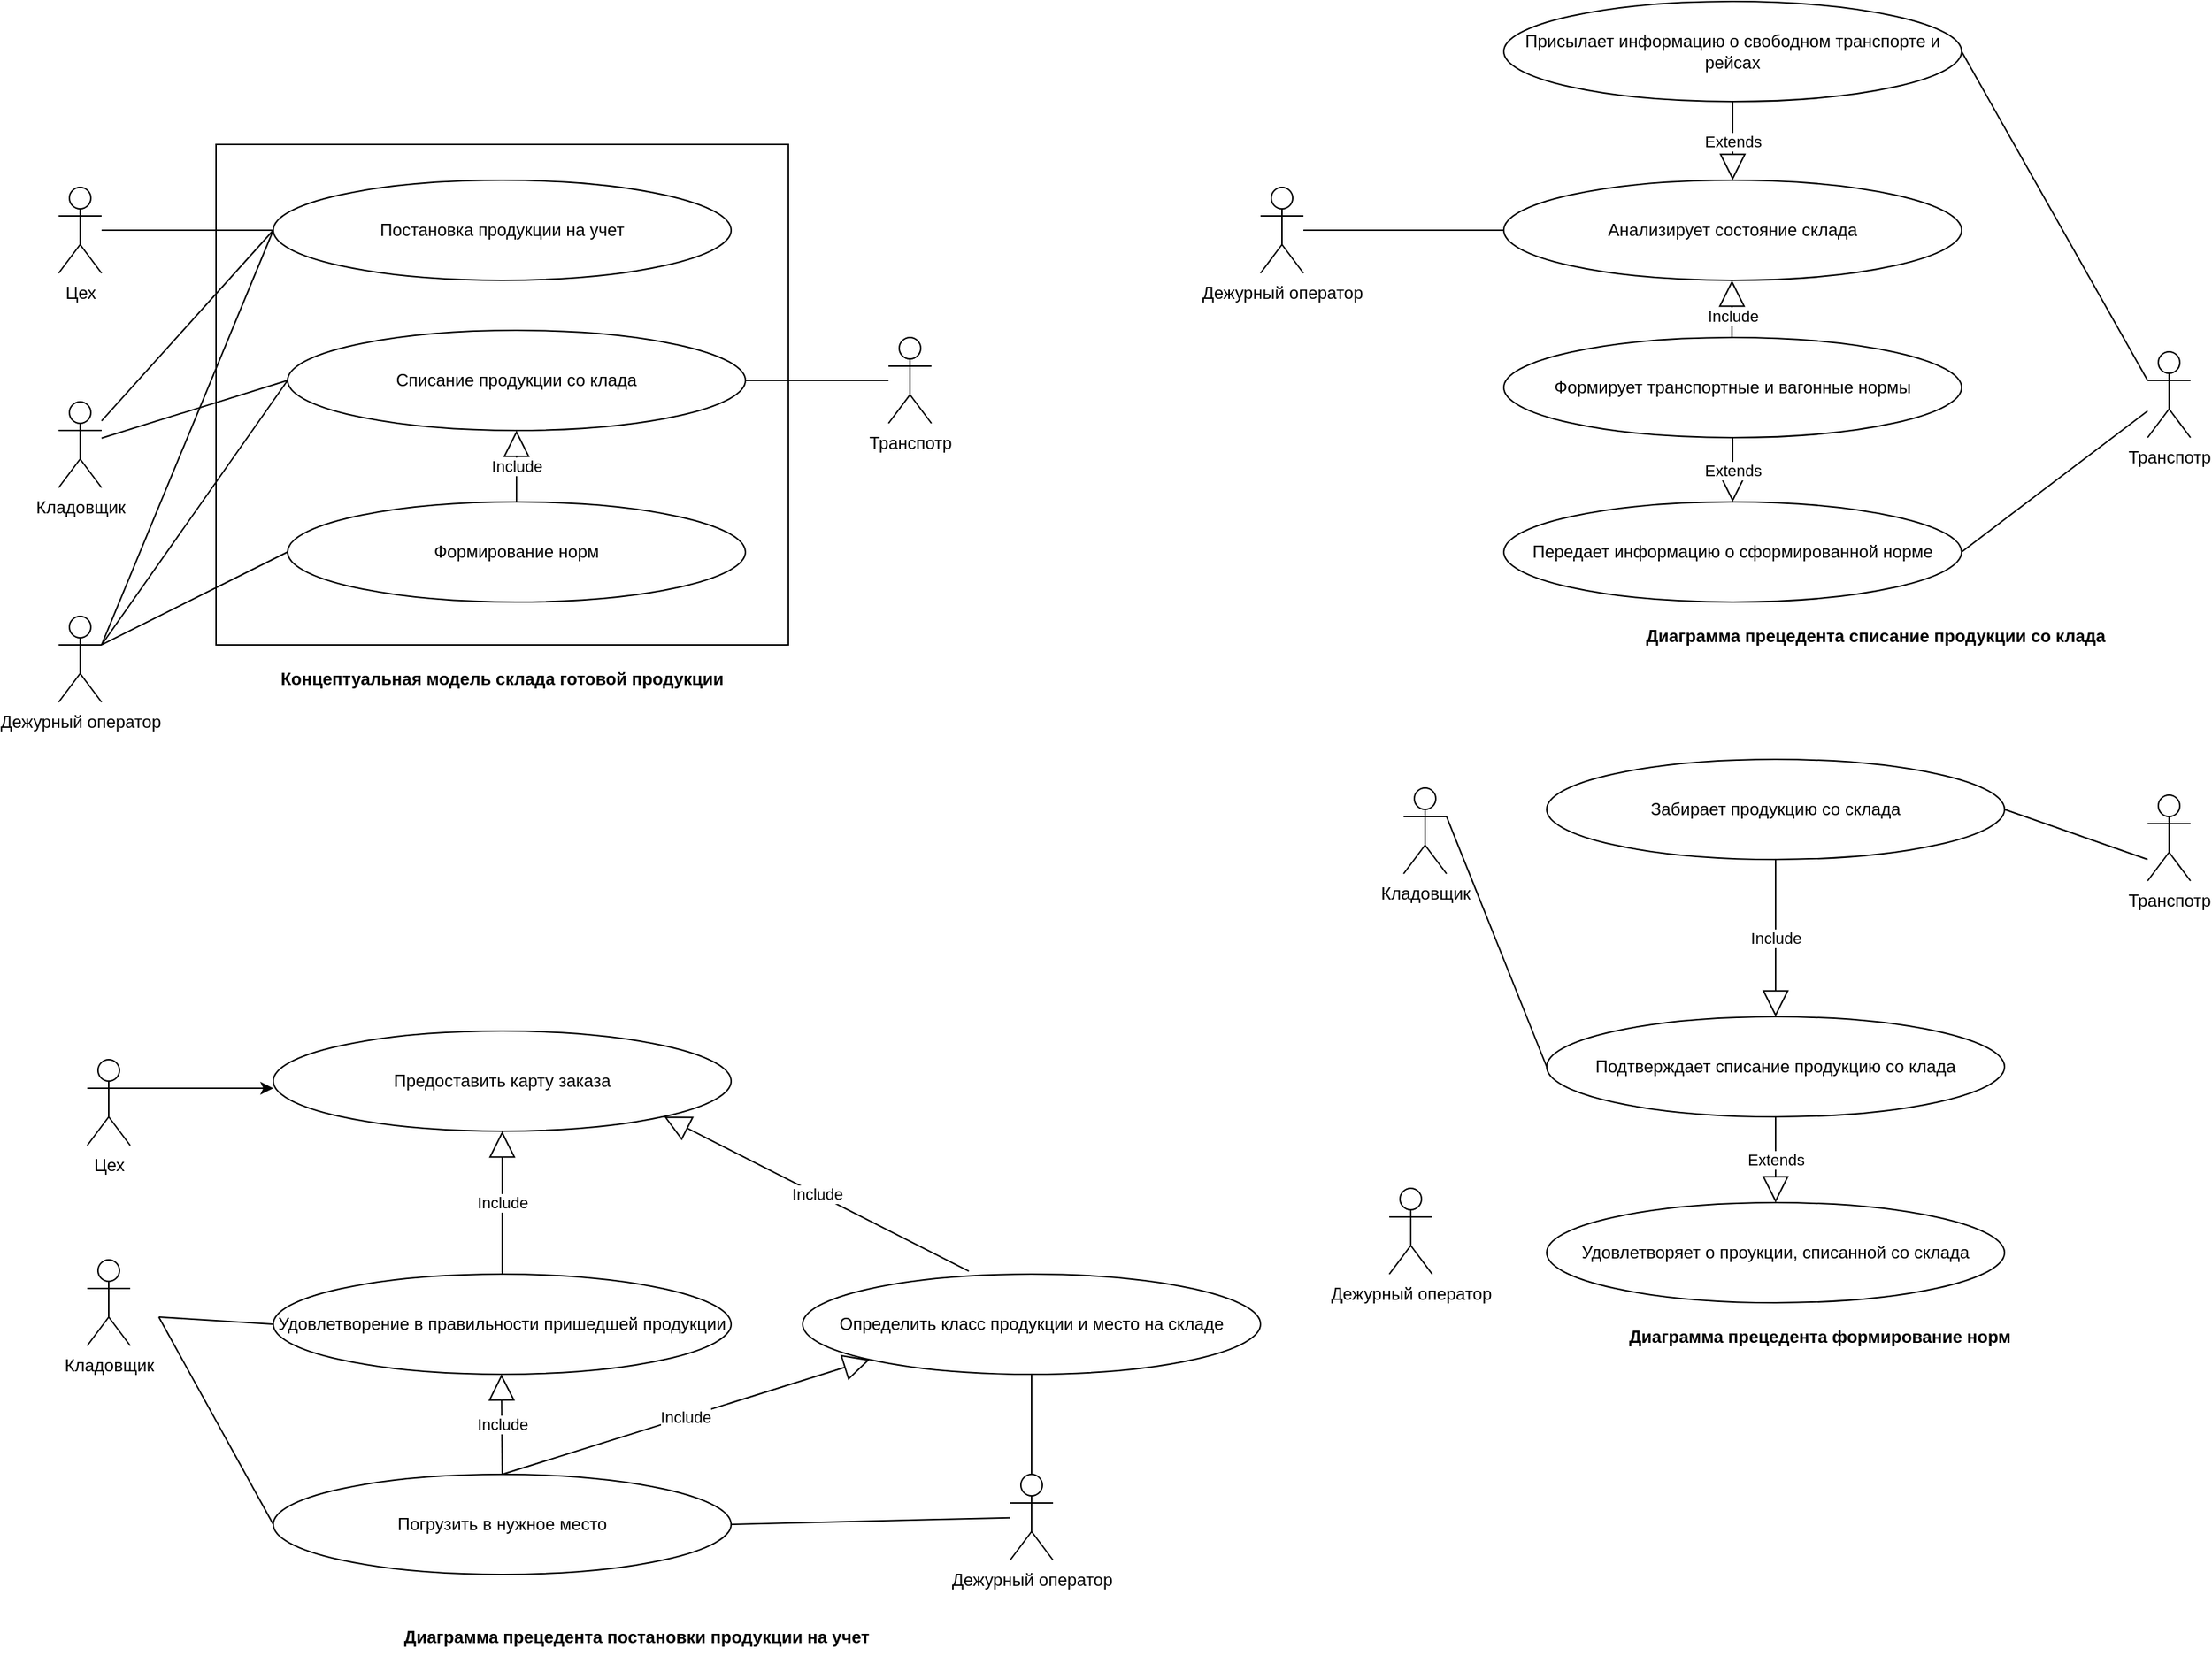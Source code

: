 <mxfile version="16.0.3" type="device"><diagram id="WcFfhF3n2BjhmwX2owpd" name="Page-1"><mxGraphModel dx="911" dy="501" grid="1" gridSize="10" guides="1" tooltips="1" connect="1" arrows="1" fold="1" page="1" pageScale="1" pageWidth="827" pageHeight="1169" math="0" shadow="0"><root><mxCell id="0"/><mxCell id="1" parent="0"/><mxCell id="-aK577SMSrwlZLm9n3Nq-2" value="Цех" style="shape=umlActor;verticalLabelPosition=bottom;verticalAlign=top;html=1;" vertex="1" parent="1"><mxGeometry x="50" y="130" width="30" height="60" as="geometry"/></mxCell><mxCell id="-aK577SMSrwlZLm9n3Nq-4" value="Кладовщик" style="shape=umlActor;verticalLabelPosition=bottom;verticalAlign=top;html=1;" vertex="1" parent="1"><mxGeometry x="50" y="280" width="30" height="60" as="geometry"/></mxCell><mxCell id="-aK577SMSrwlZLm9n3Nq-5" value="Дежурный оператор" style="shape=umlActor;verticalLabelPosition=bottom;verticalAlign=top;html=1;" vertex="1" parent="1"><mxGeometry x="50" y="430" width="30" height="60" as="geometry"/></mxCell><mxCell id="-aK577SMSrwlZLm9n3Nq-6" value="Транспотр" style="shape=umlActor;verticalLabelPosition=bottom;verticalAlign=top;html=1;" vertex="1" parent="1"><mxGeometry x="630" y="235" width="30" height="60" as="geometry"/></mxCell><mxCell id="-aK577SMSrwlZLm9n3Nq-7" value="" style="html=1;" vertex="1" parent="1"><mxGeometry x="160" y="100" width="400" height="350" as="geometry"/></mxCell><mxCell id="-aK577SMSrwlZLm9n3Nq-9" value="Постановка продукции на учет " style="ellipse;whiteSpace=wrap;html=1;" vertex="1" parent="1"><mxGeometry x="200" y="125" width="320" height="70" as="geometry"/></mxCell><mxCell id="-aK577SMSrwlZLm9n3Nq-12" value="Формирование норм" style="ellipse;whiteSpace=wrap;html=1;" vertex="1" parent="1"><mxGeometry x="210" y="350" width="320" height="70" as="geometry"/></mxCell><mxCell id="-aK577SMSrwlZLm9n3Nq-13" value="Списание продукции со клада" style="ellipse;whiteSpace=wrap;html=1;" vertex="1" parent="1"><mxGeometry x="210" y="230" width="320" height="70" as="geometry"/></mxCell><mxCell id="-aK577SMSrwlZLm9n3Nq-16" value="" style="endArrow=none;html=1;rounded=0;entryX=0;entryY=0.5;entryDx=0;entryDy=0;" edge="1" parent="1" source="-aK577SMSrwlZLm9n3Nq-2" target="-aK577SMSrwlZLm9n3Nq-9"><mxGeometry width="50" height="50" relative="1" as="geometry"><mxPoint x="390" y="410" as="sourcePoint"/><mxPoint x="440" y="360" as="targetPoint"/></mxGeometry></mxCell><mxCell id="-aK577SMSrwlZLm9n3Nq-17" value="" style="endArrow=none;html=1;rounded=0;entryX=0;entryY=0.5;entryDx=0;entryDy=0;" edge="1" parent="1" source="-aK577SMSrwlZLm9n3Nq-4" target="-aK577SMSrwlZLm9n3Nq-9"><mxGeometry width="50" height="50" relative="1" as="geometry"><mxPoint x="90" y="170" as="sourcePoint"/><mxPoint x="210" y="170" as="targetPoint"/></mxGeometry></mxCell><mxCell id="-aK577SMSrwlZLm9n3Nq-18" value="" style="endArrow=none;html=1;rounded=0;exitX=1;exitY=0.333;exitDx=0;exitDy=0;exitPerimeter=0;" edge="1" parent="1" source="-aK577SMSrwlZLm9n3Nq-5"><mxGeometry width="50" height="50" relative="1" as="geometry"><mxPoint x="90" y="303.333" as="sourcePoint"/><mxPoint x="200" y="160" as="targetPoint"/></mxGeometry></mxCell><mxCell id="-aK577SMSrwlZLm9n3Nq-20" value="" style="endArrow=none;html=1;rounded=0;entryX=0;entryY=0.5;entryDx=0;entryDy=0;exitX=1;exitY=0.333;exitDx=0;exitDy=0;exitPerimeter=0;" edge="1" parent="1" source="-aK577SMSrwlZLm9n3Nq-5" target="-aK577SMSrwlZLm9n3Nq-12"><mxGeometry width="50" height="50" relative="1" as="geometry"><mxPoint x="110" y="323.333" as="sourcePoint"/><mxPoint x="230" y="190" as="targetPoint"/></mxGeometry></mxCell><mxCell id="-aK577SMSrwlZLm9n3Nq-21" value="" style="endArrow=none;html=1;rounded=0;entryX=0;entryY=0.5;entryDx=0;entryDy=0;" edge="1" parent="1" target="-aK577SMSrwlZLm9n3Nq-13"><mxGeometry width="50" height="50" relative="1" as="geometry"><mxPoint x="80" y="450" as="sourcePoint"/><mxPoint x="210" y="385" as="targetPoint"/></mxGeometry></mxCell><mxCell id="-aK577SMSrwlZLm9n3Nq-23" value="" style="endArrow=none;html=1;rounded=0;exitX=1;exitY=0.5;exitDx=0;exitDy=0;" edge="1" parent="1" source="-aK577SMSrwlZLm9n3Nq-13" target="-aK577SMSrwlZLm9n3Nq-6"><mxGeometry width="50" height="50" relative="1" as="geometry"><mxPoint x="390" y="440" as="sourcePoint"/><mxPoint x="440" y="390" as="targetPoint"/></mxGeometry></mxCell><mxCell id="-aK577SMSrwlZLm9n3Nq-24" value="Предоставить карту заказа" style="ellipse;whiteSpace=wrap;html=1;" vertex="1" parent="1"><mxGeometry x="200" y="720" width="320" height="70" as="geometry"/></mxCell><mxCell id="-aK577SMSrwlZLm9n3Nq-25" value="" style="endArrow=none;html=1;rounded=0;entryX=0;entryY=0.5;entryDx=0;entryDy=0;" edge="1" parent="1" source="-aK577SMSrwlZLm9n3Nq-4" target="-aK577SMSrwlZLm9n3Nq-13"><mxGeometry width="50" height="50" relative="1" as="geometry"><mxPoint x="90" y="303.333" as="sourcePoint"/><mxPoint x="210" y="170" as="targetPoint"/></mxGeometry></mxCell><mxCell id="-aK577SMSrwlZLm9n3Nq-29" style="edgeStyle=orthogonalEdgeStyle;rounded=0;orthogonalLoop=1;jettySize=auto;html=1;exitX=1;exitY=0.333;exitDx=0;exitDy=0;exitPerimeter=0;" edge="1" parent="1" source="-aK577SMSrwlZLm9n3Nq-26"><mxGeometry relative="1" as="geometry"><mxPoint x="200" y="760" as="targetPoint"/></mxGeometry></mxCell><mxCell id="-aK577SMSrwlZLm9n3Nq-26" value="Цех" style="shape=umlActor;verticalLabelPosition=bottom;verticalAlign=top;html=1;" vertex="1" parent="1"><mxGeometry x="70" y="740" width="30" height="60" as="geometry"/></mxCell><mxCell id="-aK577SMSrwlZLm9n3Nq-30" value="Кладовщик" style="shape=umlActor;verticalLabelPosition=bottom;verticalAlign=top;html=1;" vertex="1" parent="1"><mxGeometry x="70" y="880" width="30" height="60" as="geometry"/></mxCell><mxCell id="-aK577SMSrwlZLm9n3Nq-31" value="Удовлетворение в правильности пришедшей продукции" style="ellipse;whiteSpace=wrap;html=1;" vertex="1" parent="1"><mxGeometry x="200" y="890" width="320" height="70" as="geometry"/></mxCell><mxCell id="-aK577SMSrwlZLm9n3Nq-32" value="Include" style="endArrow=block;endSize=16;endFill=0;html=1;rounded=0;entryX=0.5;entryY=1;entryDx=0;entryDy=0;exitX=0.5;exitY=0;exitDx=0;exitDy=0;" edge="1" parent="1" source="-aK577SMSrwlZLm9n3Nq-31" target="-aK577SMSrwlZLm9n3Nq-24"><mxGeometry width="160" relative="1" as="geometry"><mxPoint x="410" y="840" as="sourcePoint"/><mxPoint x="450" y="680" as="targetPoint"/></mxGeometry></mxCell><mxCell id="-aK577SMSrwlZLm9n3Nq-33" value="Определить класс продукции и место на складе" style="ellipse;whiteSpace=wrap;html=1;" vertex="1" parent="1"><mxGeometry x="570" y="890" width="320" height="70" as="geometry"/></mxCell><mxCell id="-aK577SMSrwlZLm9n3Nq-34" value="Include" style="endArrow=block;endSize=16;endFill=0;html=1;rounded=0;entryX=1;entryY=1;entryDx=0;entryDy=0;exitX=0.363;exitY=-0.029;exitDx=0;exitDy=0;exitPerimeter=0;" edge="1" parent="1" source="-aK577SMSrwlZLm9n3Nq-33" target="-aK577SMSrwlZLm9n3Nq-24"><mxGeometry width="160" relative="1" as="geometry"><mxPoint x="370" y="900" as="sourcePoint"/><mxPoint x="370" y="800" as="targetPoint"/></mxGeometry></mxCell><mxCell id="-aK577SMSrwlZLm9n3Nq-35" value="Погрузить в нужное место" style="ellipse;whiteSpace=wrap;html=1;" vertex="1" parent="1"><mxGeometry x="200" y="1030" width="320" height="70" as="geometry"/></mxCell><mxCell id="-aK577SMSrwlZLm9n3Nq-36" value="Include" style="endArrow=block;endSize=16;endFill=0;html=1;rounded=0;entryX=0.5;entryY=1;entryDx=0;entryDy=0;" edge="1" parent="1"><mxGeometry width="160" relative="1" as="geometry"><mxPoint x="360" y="1030" as="sourcePoint"/><mxPoint x="359.5" y="960" as="targetPoint"/></mxGeometry></mxCell><mxCell id="-aK577SMSrwlZLm9n3Nq-37" value="Include" style="endArrow=block;endSize=16;endFill=0;html=1;rounded=0;entryX=0;entryY=1;entryDx=0;entryDy=0;exitX=0.5;exitY=0;exitDx=0;exitDy=0;" edge="1" parent="1" source="-aK577SMSrwlZLm9n3Nq-35" target="-aK577SMSrwlZLm9n3Nq-33"><mxGeometry width="160" relative="1" as="geometry"><mxPoint x="370" y="1040" as="sourcePoint"/><mxPoint x="369.5" y="970" as="targetPoint"/></mxGeometry></mxCell><mxCell id="-aK577SMSrwlZLm9n3Nq-38" value="Дежурный оператор" style="shape=umlActor;verticalLabelPosition=bottom;verticalAlign=top;html=1;" vertex="1" parent="1"><mxGeometry x="715" y="1030" width="30" height="60" as="geometry"/></mxCell><mxCell id="-aK577SMSrwlZLm9n3Nq-39" value="" style="endArrow=none;html=1;rounded=0;entryX=0;entryY=0.5;entryDx=0;entryDy=0;" edge="1" parent="1" target="-aK577SMSrwlZLm9n3Nq-31"><mxGeometry width="50" height="50" relative="1" as="geometry"><mxPoint x="120" y="920" as="sourcePoint"/><mxPoint x="220" y="535" as="targetPoint"/></mxGeometry></mxCell><mxCell id="-aK577SMSrwlZLm9n3Nq-40" value="" style="endArrow=none;html=1;rounded=0;entryX=0;entryY=0.5;entryDx=0;entryDy=0;" edge="1" parent="1" target="-aK577SMSrwlZLm9n3Nq-35"><mxGeometry width="50" height="50" relative="1" as="geometry"><mxPoint x="120" y="920" as="sourcePoint"/><mxPoint x="210" y="935" as="targetPoint"/></mxGeometry></mxCell><mxCell id="-aK577SMSrwlZLm9n3Nq-41" value="" style="endArrow=none;html=1;rounded=0;entryX=0.5;entryY=1;entryDx=0;entryDy=0;" edge="1" parent="1" source="-aK577SMSrwlZLm9n3Nq-38" target="-aK577SMSrwlZLm9n3Nq-33"><mxGeometry width="50" height="50" relative="1" as="geometry"><mxPoint x="130" y="930" as="sourcePoint"/><mxPoint x="210" y="1075" as="targetPoint"/></mxGeometry></mxCell><mxCell id="-aK577SMSrwlZLm9n3Nq-42" value="" style="endArrow=none;html=1;rounded=0;entryX=1;entryY=0.5;entryDx=0;entryDy=0;" edge="1" parent="1" source="-aK577SMSrwlZLm9n3Nq-38" target="-aK577SMSrwlZLm9n3Nq-35"><mxGeometry width="50" height="50" relative="1" as="geometry"><mxPoint x="720" y="1065" as="sourcePoint"/><mxPoint x="900" y="935" as="targetPoint"/></mxGeometry></mxCell><mxCell id="-aK577SMSrwlZLm9n3Nq-44" value="Анализирует состояние склада" style="ellipse;whiteSpace=wrap;html=1;" vertex="1" parent="1"><mxGeometry x="1060" y="125" width="320" height="70" as="geometry"/></mxCell><mxCell id="-aK577SMSrwlZLm9n3Nq-45" value="Дежурный оператор" style="shape=umlActor;verticalLabelPosition=bottom;verticalAlign=top;html=1;" vertex="1" parent="1"><mxGeometry x="890" y="130" width="30" height="60" as="geometry"/></mxCell><mxCell id="-aK577SMSrwlZLm9n3Nq-46" value="Include" style="endArrow=block;endSize=16;endFill=0;html=1;rounded=0;entryX=0.5;entryY=1;entryDx=0;entryDy=0;exitX=0.5;exitY=0;exitDx=0;exitDy=0;" edge="1" parent="1" source="-aK577SMSrwlZLm9n3Nq-12" target="-aK577SMSrwlZLm9n3Nq-13"><mxGeometry width="160" relative="1" as="geometry"><mxPoint x="370" y="900" as="sourcePoint"/><mxPoint x="370" y="800" as="targetPoint"/></mxGeometry></mxCell><mxCell id="-aK577SMSrwlZLm9n3Nq-47" value="" style="endArrow=none;html=1;rounded=0;entryX=0;entryY=0.5;entryDx=0;entryDy=0;" edge="1" parent="1" target="-aK577SMSrwlZLm9n3Nq-44"><mxGeometry width="50" height="50" relative="1" as="geometry"><mxPoint x="920" y="160" as="sourcePoint"/><mxPoint x="640" y="275" as="targetPoint"/></mxGeometry></mxCell><mxCell id="-aK577SMSrwlZLm9n3Nq-48" value="Include" style="endArrow=block;endSize=16;endFill=0;html=1;rounded=0;entryX=0.5;entryY=1;entryDx=0;entryDy=0;exitX=0.5;exitY=0;exitDx=0;exitDy=0;" edge="1" parent="1"><mxGeometry width="160" relative="1" as="geometry"><mxPoint x="1219.5" y="245" as="sourcePoint"/><mxPoint x="1219.5" y="195" as="targetPoint"/></mxGeometry></mxCell><mxCell id="-aK577SMSrwlZLm9n3Nq-50" value="Формирует транспортные и вагонные нормы" style="ellipse;whiteSpace=wrap;html=1;" vertex="1" parent="1"><mxGeometry x="1060" y="235" width="320" height="70" as="geometry"/></mxCell><mxCell id="-aK577SMSrwlZLm9n3Nq-51" value="Передает информацию о сформированной норме" style="ellipse;whiteSpace=wrap;html=1;" vertex="1" parent="1"><mxGeometry x="1060" y="350" width="320" height="70" as="geometry"/></mxCell><mxCell id="-aK577SMSrwlZLm9n3Nq-52" value="Extends" style="endArrow=block;endSize=16;endFill=0;html=1;rounded=0;exitX=0.5;exitY=1;exitDx=0;exitDy=0;" edge="1" parent="1" source="-aK577SMSrwlZLm9n3Nq-50" target="-aK577SMSrwlZLm9n3Nq-51"><mxGeometry width="160" relative="1" as="geometry"><mxPoint x="840" y="500" as="sourcePoint"/><mxPoint x="1000" y="500" as="targetPoint"/></mxGeometry></mxCell><mxCell id="-aK577SMSrwlZLm9n3Nq-53" value="Транспотр" style="shape=umlActor;verticalLabelPosition=bottom;verticalAlign=top;html=1;" vertex="1" parent="1"><mxGeometry x="1510" y="245" width="30" height="60" as="geometry"/></mxCell><mxCell id="-aK577SMSrwlZLm9n3Nq-54" value="" style="endArrow=none;html=1;rounded=0;exitX=1;exitY=0.5;exitDx=0;exitDy=0;" edge="1" parent="1" source="-aK577SMSrwlZLm9n3Nq-51" target="-aK577SMSrwlZLm9n3Nq-53"><mxGeometry width="50" height="50" relative="1" as="geometry"><mxPoint x="540" y="275" as="sourcePoint"/><mxPoint x="640" y="275" as="targetPoint"/></mxGeometry></mxCell><mxCell id="-aK577SMSrwlZLm9n3Nq-55" value="Дежурный оператор" style="shape=umlActor;verticalLabelPosition=bottom;verticalAlign=top;html=1;" vertex="1" parent="1"><mxGeometry x="980" y="830" width="30" height="60" as="geometry"/></mxCell><mxCell id="-aK577SMSrwlZLm9n3Nq-56" value="Кладовщик" style="shape=umlActor;verticalLabelPosition=bottom;verticalAlign=top;html=1;" vertex="1" parent="1"><mxGeometry x="990" y="550" width="30" height="60" as="geometry"/></mxCell><mxCell id="-aK577SMSrwlZLm9n3Nq-59" value="Транспотр" style="shape=umlActor;verticalLabelPosition=bottom;verticalAlign=top;html=1;" vertex="1" parent="1"><mxGeometry x="1510" y="555" width="30" height="60" as="geometry"/></mxCell><mxCell id="-aK577SMSrwlZLm9n3Nq-60" value="" style="endArrow=none;html=1;rounded=0;exitX=1;exitY=0.5;exitDx=0;exitDy=0;" edge="1" parent="1" source="-aK577SMSrwlZLm9n3Nq-63"><mxGeometry width="50" height="50" relative="1" as="geometry"><mxPoint x="1460" y="670" as="sourcePoint"/><mxPoint x="1510" y="600" as="targetPoint"/></mxGeometry></mxCell><mxCell id="-aK577SMSrwlZLm9n3Nq-61" value="Подтверждает списание продукцию со клада " style="ellipse;whiteSpace=wrap;html=1;" vertex="1" parent="1"><mxGeometry x="1090" y="710" width="320" height="70" as="geometry"/></mxCell><mxCell id="-aK577SMSrwlZLm9n3Nq-62" value="" style="endArrow=none;html=1;rounded=0;exitX=1;exitY=0.333;exitDx=0;exitDy=0;exitPerimeter=0;entryX=0;entryY=0.5;entryDx=0;entryDy=0;" edge="1" parent="1" source="-aK577SMSrwlZLm9n3Nq-56" target="-aK577SMSrwlZLm9n3Nq-61"><mxGeometry width="50" height="50" relative="1" as="geometry"><mxPoint x="1090" y="560" as="sourcePoint"/><mxPoint x="1140" y="510" as="targetPoint"/></mxGeometry></mxCell><mxCell id="-aK577SMSrwlZLm9n3Nq-63" value="Забирает продукцию со склада" style="ellipse;whiteSpace=wrap;html=1;" vertex="1" parent="1"><mxGeometry x="1090" y="530" width="320" height="70" as="geometry"/></mxCell><mxCell id="-aK577SMSrwlZLm9n3Nq-65" value="Include" style="endArrow=block;endSize=16;endFill=0;html=1;rounded=0;exitX=0.5;exitY=1;exitDx=0;exitDy=0;entryX=0.5;entryY=0;entryDx=0;entryDy=0;" edge="1" parent="1" source="-aK577SMSrwlZLm9n3Nq-63" target="-aK577SMSrwlZLm9n3Nq-61"><mxGeometry width="160" relative="1" as="geometry"><mxPoint x="1260" y="630" as="sourcePoint"/><mxPoint x="1420" y="630" as="targetPoint"/></mxGeometry></mxCell><mxCell id="-aK577SMSrwlZLm9n3Nq-66" value="Удовлетворяет о проукции, списанной со склада " style="ellipse;whiteSpace=wrap;html=1;" vertex="1" parent="1"><mxGeometry x="1090" y="840" width="320" height="70" as="geometry"/></mxCell><mxCell id="-aK577SMSrwlZLm9n3Nq-67" value="Extends" style="endArrow=block;endSize=16;endFill=0;html=1;rounded=0;exitX=0.5;exitY=1;exitDx=0;exitDy=0;" edge="1" parent="1" source="-aK577SMSrwlZLm9n3Nq-61" target="-aK577SMSrwlZLm9n3Nq-66"><mxGeometry width="160" relative="1" as="geometry"><mxPoint x="1060" y="770" as="sourcePoint"/><mxPoint x="1220" y="770" as="targetPoint"/></mxGeometry></mxCell><mxCell id="-aK577SMSrwlZLm9n3Nq-68" value="Присылает информацию о свободном транспорте и рейсах" style="ellipse;whiteSpace=wrap;html=1;" vertex="1" parent="1"><mxGeometry x="1060" width="320" height="70" as="geometry"/></mxCell><mxCell id="-aK577SMSrwlZLm9n3Nq-69" value="" style="endArrow=none;html=1;rounded=0;exitX=1;exitY=0.5;exitDx=0;exitDy=0;entryX=0;entryY=0.333;entryDx=0;entryDy=0;entryPerimeter=0;" edge="1" parent="1" source="-aK577SMSrwlZLm9n3Nq-68" target="-aK577SMSrwlZLm9n3Nq-53"><mxGeometry width="50" height="50" relative="1" as="geometry"><mxPoint x="1390" y="395.0" as="sourcePoint"/><mxPoint x="1520" y="296.379" as="targetPoint"/></mxGeometry></mxCell><mxCell id="-aK577SMSrwlZLm9n3Nq-70" value="Extends" style="endArrow=block;endSize=16;endFill=0;html=1;rounded=0;exitX=0.5;exitY=1;exitDx=0;exitDy=0;entryX=0.5;entryY=0;entryDx=0;entryDy=0;" edge="1" parent="1" source="-aK577SMSrwlZLm9n3Nq-68" target="-aK577SMSrwlZLm9n3Nq-44"><mxGeometry width="160" relative="1" as="geometry"><mxPoint x="1230" y="80" as="sourcePoint"/><mxPoint x="1230" y="125.0" as="targetPoint"/></mxGeometry></mxCell><mxCell id="-aK577SMSrwlZLm9n3Nq-74" value="Диаграмма прецедента постановки продукции на учет " style="text;align=center;fontStyle=1;verticalAlign=middle;spacingLeft=3;spacingRight=3;strokeColor=none;rotatable=0;points=[[0,0.5],[1,0.5]];portConstraint=eastwest;" vertex="1" parent="1"><mxGeometry x="414" y="1130" width="80" height="26" as="geometry"/></mxCell><mxCell id="-aK577SMSrwlZLm9n3Nq-75" value="Концептуальная модель склада готовой продукции" style="text;align=center;fontStyle=1;verticalAlign=middle;spacingLeft=3;spacingRight=3;strokeColor=none;rotatable=0;points=[[0,0.5],[1,0.5]];portConstraint=eastwest;" vertex="1" parent="1"><mxGeometry x="320" y="460" width="80" height="26" as="geometry"/></mxCell><mxCell id="-aK577SMSrwlZLm9n3Nq-76" value="Диаграмма прецедента списание продукции со клада" style="text;align=center;fontStyle=1;verticalAlign=middle;spacingLeft=3;spacingRight=3;strokeColor=none;rotatable=0;points=[[0,0.5],[1,0.5]];portConstraint=eastwest;" vertex="1" parent="1"><mxGeometry x="1280" y="430" width="80" height="26" as="geometry"/></mxCell><mxCell id="-aK577SMSrwlZLm9n3Nq-77" value="Диаграмма прецедента формирование норм" style="text;align=center;fontStyle=1;verticalAlign=middle;spacingLeft=3;spacingRight=3;strokeColor=none;rotatable=0;points=[[0,0.5],[1,0.5]];portConstraint=eastwest;" vertex="1" parent="1"><mxGeometry x="1241" y="920" width="80" height="26" as="geometry"/></mxCell></root></mxGraphModel></diagram></mxfile>